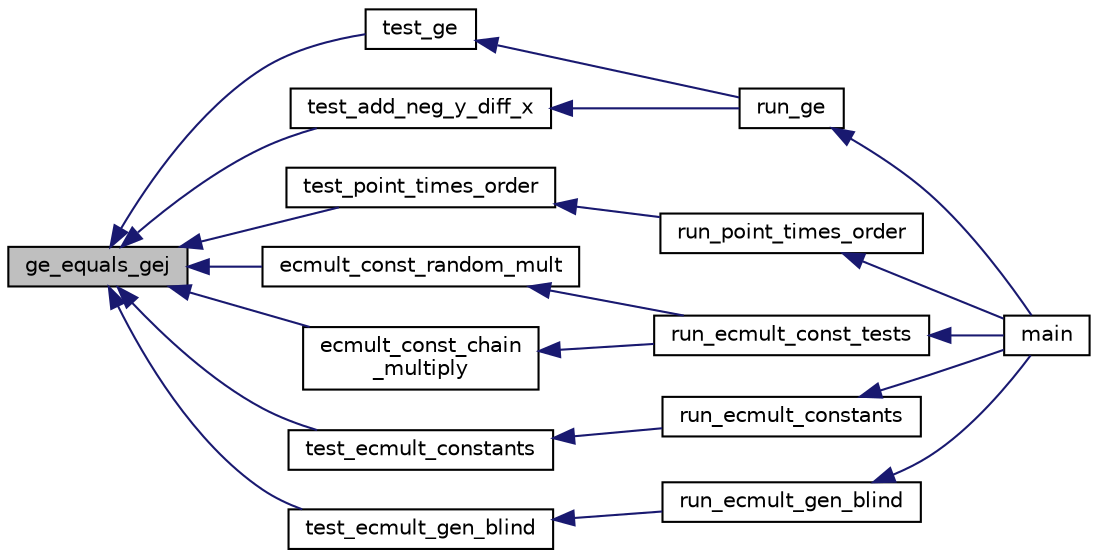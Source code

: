 digraph "ge_equals_gej"
{
  edge [fontname="Helvetica",fontsize="10",labelfontname="Helvetica",labelfontsize="10"];
  node [fontname="Helvetica",fontsize="10",shape=record];
  rankdir="LR";
  Node142 [label="ge_equals_gej",height=0.2,width=0.4,color="black", fillcolor="grey75", style="filled", fontcolor="black"];
  Node142 -> Node143 [dir="back",color="midnightblue",fontsize="10",style="solid",fontname="Helvetica"];
  Node143 [label="test_ge",height=0.2,width=0.4,color="black", fillcolor="white", style="filled",URL="$d5/d7f/tests_8c.html#a3084bb11900a5e4d33115904d0ceb847"];
  Node143 -> Node144 [dir="back",color="midnightblue",fontsize="10",style="solid",fontname="Helvetica"];
  Node144 [label="run_ge",height=0.2,width=0.4,color="black", fillcolor="white", style="filled",URL="$d5/d7f/tests_8c.html#aa7ad70a73e9a44f0b9486ffe6f46ca39"];
  Node144 -> Node145 [dir="back",color="midnightblue",fontsize="10",style="solid",fontname="Helvetica"];
  Node145 [label="main",height=0.2,width=0.4,color="black", fillcolor="white", style="filled",URL="$d5/d7f/tests_8c.html#a3c04138a5bfe5d72780bb7e82a18e627"];
  Node142 -> Node146 [dir="back",color="midnightblue",fontsize="10",style="solid",fontname="Helvetica"];
  Node146 [label="test_add_neg_y_diff_x",height=0.2,width=0.4,color="black", fillcolor="white", style="filled",URL="$d5/d7f/tests_8c.html#a849e08074670ab1644fdec5cc5ef08a7"];
  Node146 -> Node144 [dir="back",color="midnightblue",fontsize="10",style="solid",fontname="Helvetica"];
  Node142 -> Node147 [dir="back",color="midnightblue",fontsize="10",style="solid",fontname="Helvetica"];
  Node147 [label="test_point_times_order",height=0.2,width=0.4,color="black", fillcolor="white", style="filled",URL="$d5/d7f/tests_8c.html#a5760a028e03f061e5aed00cb7839138e"];
  Node147 -> Node148 [dir="back",color="midnightblue",fontsize="10",style="solid",fontname="Helvetica"];
  Node148 [label="run_point_times_order",height=0.2,width=0.4,color="black", fillcolor="white", style="filled",URL="$d5/d7f/tests_8c.html#accc1ed100e6e73e61ce30e82cf4f0bbb"];
  Node148 -> Node145 [dir="back",color="midnightblue",fontsize="10",style="solid",fontname="Helvetica"];
  Node142 -> Node149 [dir="back",color="midnightblue",fontsize="10",style="solid",fontname="Helvetica"];
  Node149 [label="ecmult_const_random_mult",height=0.2,width=0.4,color="black", fillcolor="white", style="filled",URL="$d5/d7f/tests_8c.html#a2e747532c49b7e398aff44547a7ff477"];
  Node149 -> Node150 [dir="back",color="midnightblue",fontsize="10",style="solid",fontname="Helvetica"];
  Node150 [label="run_ecmult_const_tests",height=0.2,width=0.4,color="black", fillcolor="white", style="filled",URL="$d5/d7f/tests_8c.html#af69d927b217be17f076754b9d4e4f326"];
  Node150 -> Node145 [dir="back",color="midnightblue",fontsize="10",style="solid",fontname="Helvetica"];
  Node142 -> Node151 [dir="back",color="midnightblue",fontsize="10",style="solid",fontname="Helvetica"];
  Node151 [label="ecmult_const_chain\l_multiply",height=0.2,width=0.4,color="black", fillcolor="white", style="filled",URL="$d5/d7f/tests_8c.html#a5f38325377d0160eb1c5100b1a4f1c0f"];
  Node151 -> Node150 [dir="back",color="midnightblue",fontsize="10",style="solid",fontname="Helvetica"];
  Node142 -> Node152 [dir="back",color="midnightblue",fontsize="10",style="solid",fontname="Helvetica"];
  Node152 [label="test_ecmult_constants",height=0.2,width=0.4,color="black", fillcolor="white", style="filled",URL="$d5/d7f/tests_8c.html#ab02e05e21c96c34d9497e2bdd44d2e3a"];
  Node152 -> Node153 [dir="back",color="midnightblue",fontsize="10",style="solid",fontname="Helvetica"];
  Node153 [label="run_ecmult_constants",height=0.2,width=0.4,color="black", fillcolor="white", style="filled",URL="$d5/d7f/tests_8c.html#a93c275726298d7a59a4f027996a958b4"];
  Node153 -> Node145 [dir="back",color="midnightblue",fontsize="10",style="solid",fontname="Helvetica"];
  Node142 -> Node154 [dir="back",color="midnightblue",fontsize="10",style="solid",fontname="Helvetica"];
  Node154 [label="test_ecmult_gen_blind",height=0.2,width=0.4,color="black", fillcolor="white", style="filled",URL="$d5/d7f/tests_8c.html#ab353fbc77d15cd48e25d995ea3f33795"];
  Node154 -> Node155 [dir="back",color="midnightblue",fontsize="10",style="solid",fontname="Helvetica"];
  Node155 [label="run_ecmult_gen_blind",height=0.2,width=0.4,color="black", fillcolor="white", style="filled",URL="$d5/d7f/tests_8c.html#ac3003b8a1d7eed5ebb0497a3f0dd97b6"];
  Node155 -> Node145 [dir="back",color="midnightblue",fontsize="10",style="solid",fontname="Helvetica"];
}
